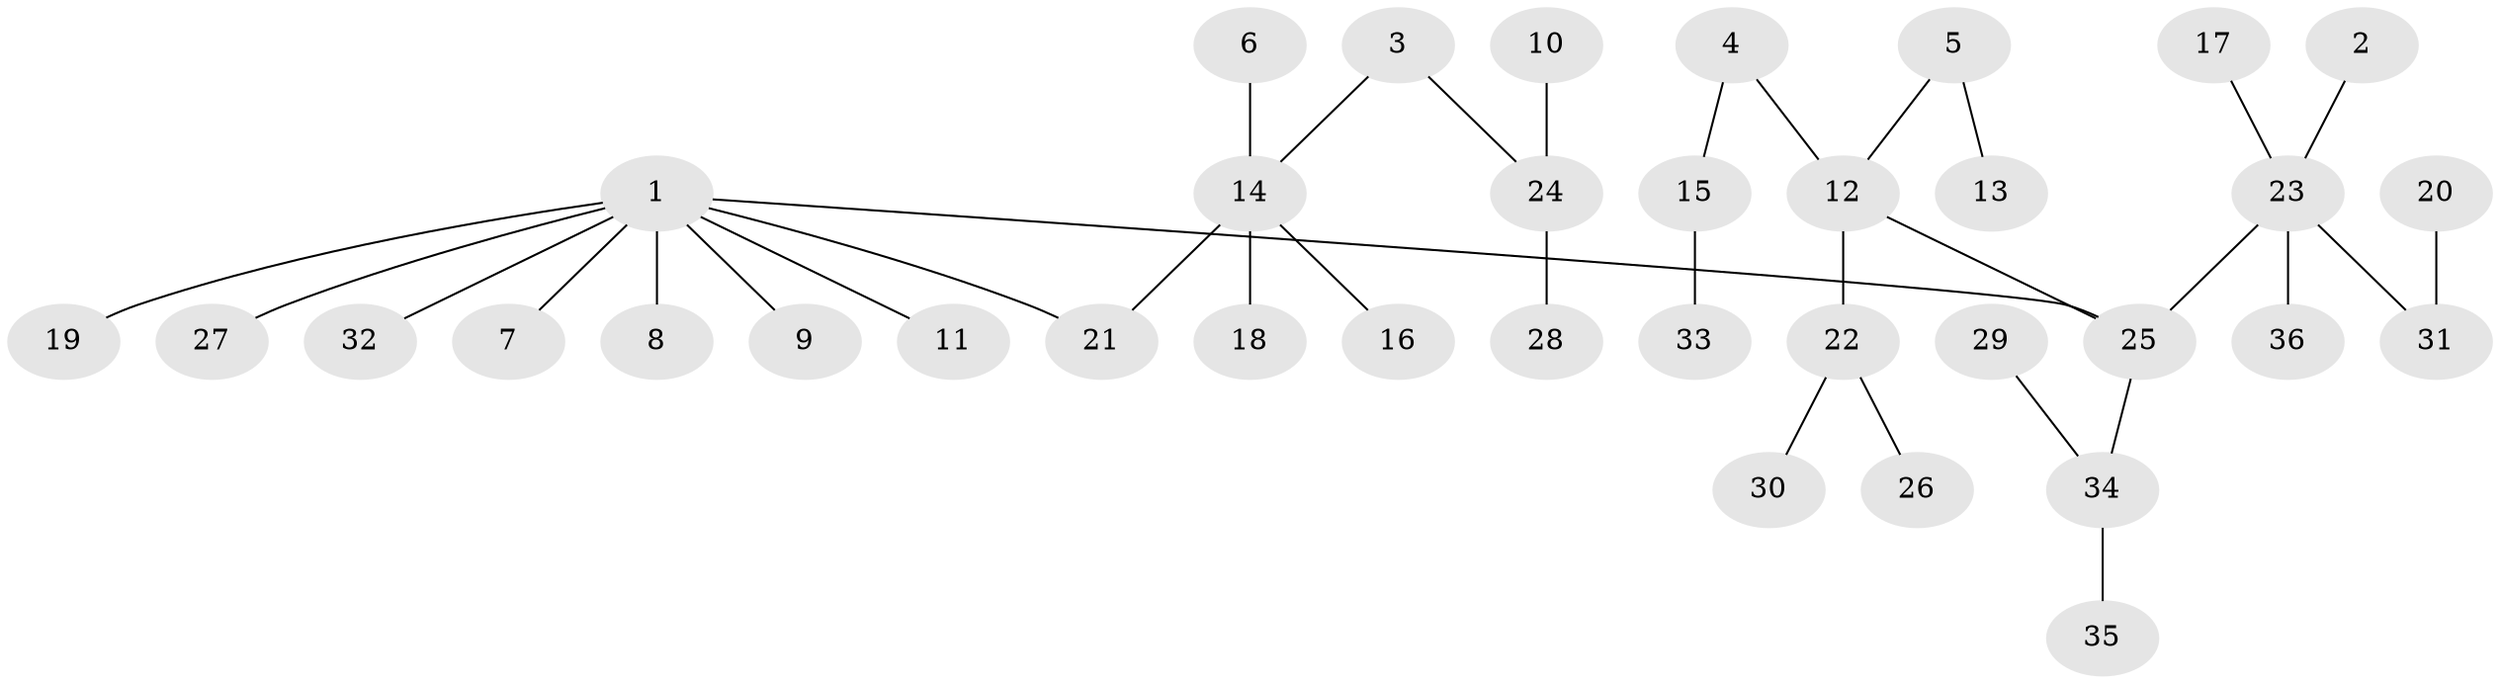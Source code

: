 // original degree distribution, {4: 0.056338028169014086, 7: 0.014084507042253521, 5: 0.056338028169014086, 2: 0.2535211267605634, 6: 0.014084507042253521, 3: 0.08450704225352113, 1: 0.5211267605633803}
// Generated by graph-tools (version 1.1) at 2025/26/03/09/25 03:26:24]
// undirected, 36 vertices, 35 edges
graph export_dot {
graph [start="1"]
  node [color=gray90,style=filled];
  1;
  2;
  3;
  4;
  5;
  6;
  7;
  8;
  9;
  10;
  11;
  12;
  13;
  14;
  15;
  16;
  17;
  18;
  19;
  20;
  21;
  22;
  23;
  24;
  25;
  26;
  27;
  28;
  29;
  30;
  31;
  32;
  33;
  34;
  35;
  36;
  1 -- 7 [weight=1.0];
  1 -- 8 [weight=1.0];
  1 -- 9 [weight=1.0];
  1 -- 11 [weight=1.0];
  1 -- 19 [weight=1.0];
  1 -- 21 [weight=1.0];
  1 -- 25 [weight=1.0];
  1 -- 27 [weight=1.0];
  1 -- 32 [weight=1.0];
  2 -- 23 [weight=1.0];
  3 -- 14 [weight=1.0];
  3 -- 24 [weight=1.0];
  4 -- 12 [weight=1.0];
  4 -- 15 [weight=1.0];
  5 -- 12 [weight=1.0];
  5 -- 13 [weight=1.0];
  6 -- 14 [weight=1.0];
  10 -- 24 [weight=1.0];
  12 -- 22 [weight=1.0];
  12 -- 25 [weight=1.0];
  14 -- 16 [weight=1.0];
  14 -- 18 [weight=1.0];
  14 -- 21 [weight=1.0];
  15 -- 33 [weight=1.0];
  17 -- 23 [weight=1.0];
  20 -- 31 [weight=1.0];
  22 -- 26 [weight=1.0];
  22 -- 30 [weight=1.0];
  23 -- 25 [weight=1.0];
  23 -- 31 [weight=1.0];
  23 -- 36 [weight=1.0];
  24 -- 28 [weight=1.0];
  25 -- 34 [weight=1.0];
  29 -- 34 [weight=1.0];
  34 -- 35 [weight=1.0];
}
